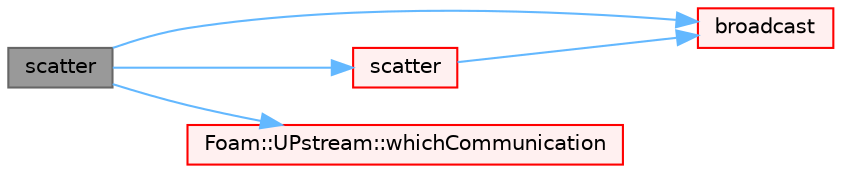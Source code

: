 digraph "scatter"
{
 // LATEX_PDF_SIZE
  bgcolor="transparent";
  edge [fontname=Helvetica,fontsize=10,labelfontname=Helvetica,labelfontsize=10];
  node [fontname=Helvetica,fontsize=10,shape=box,height=0.2,width=0.4];
  rankdir="LR";
  Node1 [id="Node000001",label="scatter",height=0.2,width=0.4,color="gray40", fillcolor="grey60", style="filled", fontcolor="black",tooltip=" "];
  Node1 -> Node2 [id="edge1_Node000001_Node000002",color="steelblue1",style="solid",tooltip=" "];
  Node2 [id="Node000002",label="broadcast",height=0.2,width=0.4,color="red", fillcolor="#FFF0F0", style="filled",URL="$classFoam_1_1Pstream.html#ab796b988453a18178b723382583e0cef",tooltip=" "];
  Node1 -> Node11 [id="edge2_Node000001_Node000011",color="steelblue1",style="solid",tooltip=" "];
  Node11 [id="Node000011",label="scatter",height=0.2,width=0.4,color="red", fillcolor="#FFF0F0", style="filled",URL="$classFoam_1_1Pstream.html#abd0389d2bfd59f5c0cd428795e613424",tooltip=" "];
  Node11 -> Node2 [id="edge3_Node000011_Node000002",color="steelblue1",style="solid",tooltip=" "];
  Node1 -> Node15 [id="edge4_Node000001_Node000015",color="steelblue1",style="solid",tooltip=" "];
  Node15 [id="Node000015",label="Foam::UPstream::whichCommunication",height=0.2,width=0.4,color="red", fillcolor="#FFF0F0", style="filled",URL="$classFoam_1_1UPstream.html#aca49c35531fd8d65b2079ff325ea8bb5",tooltip=" "];
}
